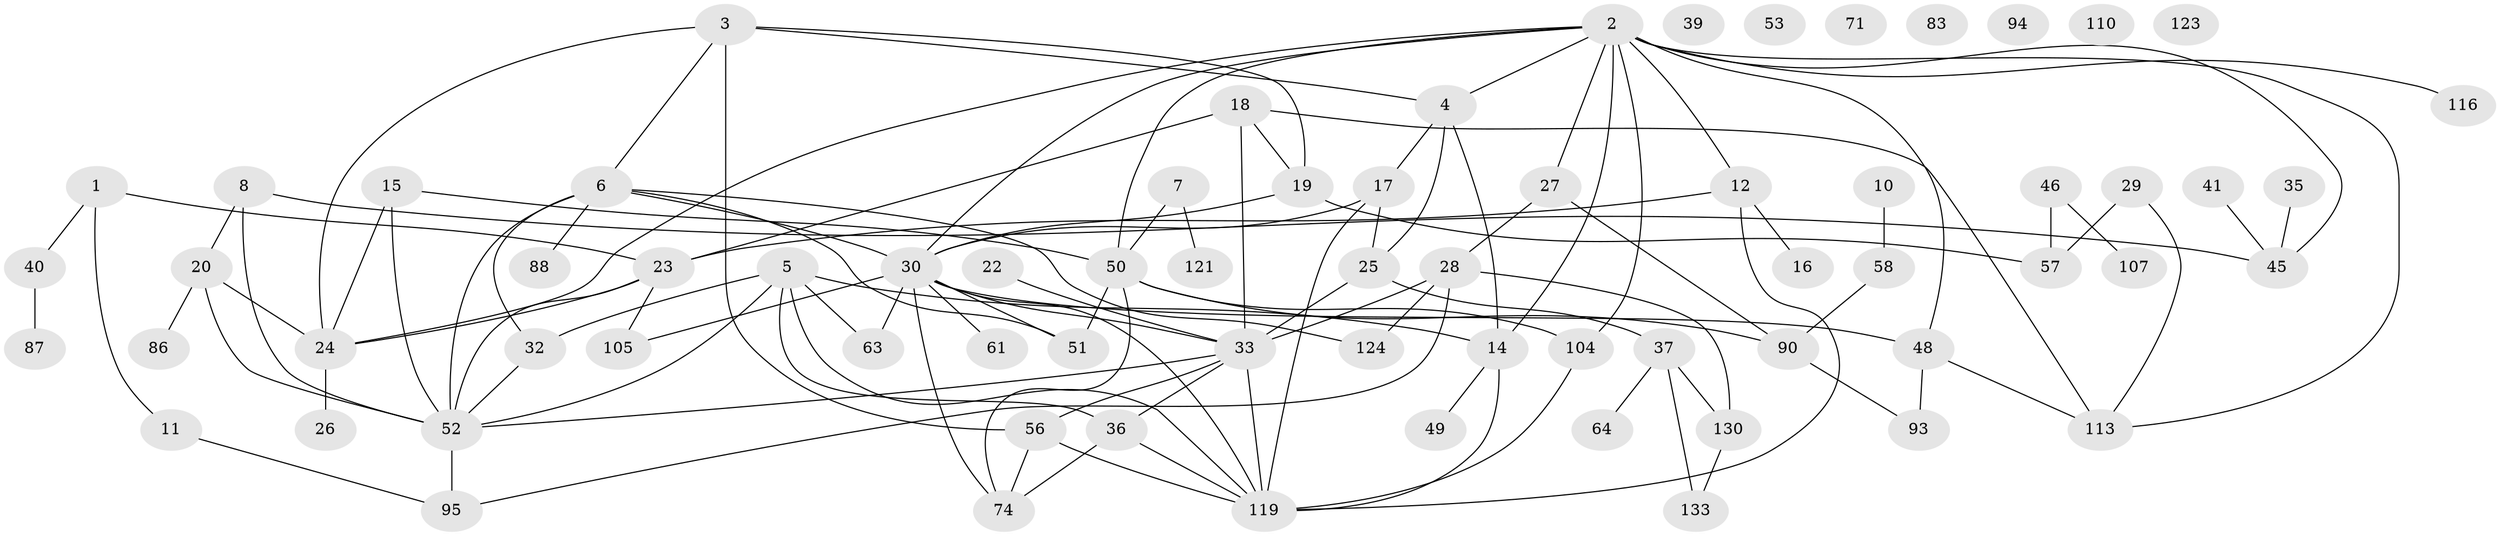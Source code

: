 // original degree distribution, {3: 0.23076923076923078, 5: 0.08391608391608392, 1: 0.20279720279720279, 4: 0.14685314685314685, 2: 0.25874125874125875, 6: 0.03496503496503497, 0: 0.03496503496503497, 8: 0.006993006993006993}
// Generated by graph-tools (version 1.1) at 2025/12/03/09/25 04:12:52]
// undirected, 71 vertices, 113 edges
graph export_dot {
graph [start="1"]
  node [color=gray90,style=filled];
  1;
  2 [super="+42+44+9"];
  3 [super="+77"];
  4 [super="+76+65"];
  5 [super="+91"];
  6 [super="+70+108"];
  7 [super="+73"];
  8;
  10;
  11 [super="+13"];
  12 [super="+118"];
  14;
  15 [super="+62"];
  16;
  17 [super="+21"];
  18;
  19 [super="+115"];
  20 [super="+69"];
  22 [super="+97+109"];
  23 [super="+47+79"];
  24 [super="+75+98"];
  25;
  26;
  27 [super="+43"];
  28 [super="+34"];
  29;
  30 [super="+122+55+84+54"];
  32 [super="+38"];
  33 [super="+60"];
  35;
  36 [super="+128+112"];
  37 [super="+81"];
  39;
  40;
  41 [super="+106"];
  45 [super="+111"];
  46;
  48 [super="+72+89"];
  49;
  50 [super="+92"];
  51;
  52 [super="+96+101+67"];
  53 [super="+132"];
  56;
  57 [super="+100+59"];
  58;
  61;
  63;
  64;
  71;
  74 [super="+82"];
  83;
  86 [super="+129"];
  87;
  88;
  90 [super="+99"];
  93;
  94 [super="+141"];
  95 [super="+117"];
  104 [super="+127"];
  105;
  107;
  110;
  113;
  116;
  119 [super="+125"];
  121;
  123;
  124;
  130;
  133;
  1 -- 40;
  1 -- 11;
  1 -- 23;
  2 -- 116;
  2 -- 14;
  2 -- 30;
  2 -- 27;
  2 -- 48;
  2 -- 4;
  2 -- 104;
  2 -- 12;
  2 -- 45;
  2 -- 113;
  2 -- 50 [weight=2];
  2 -- 24;
  3 -- 19;
  3 -- 6;
  3 -- 56;
  3 -- 24;
  3 -- 4;
  4 -- 25;
  4 -- 14;
  4 -- 17;
  5 -- 32;
  5 -- 63;
  5 -- 36;
  5 -- 52;
  5 -- 119;
  5 -- 14;
  6 -- 51;
  6 -- 88;
  6 -- 124;
  6 -- 30;
  6 -- 32 [weight=2];
  6 -- 52;
  7 -- 121;
  7 -- 50;
  8 -- 45;
  8 -- 20;
  8 -- 52;
  10 -- 58;
  11 -- 95;
  12 -- 16;
  12 -- 119 [weight=2];
  12 -- 23;
  14 -- 49;
  14 -- 119;
  15 -- 24;
  15 -- 52;
  15 -- 50;
  17 -- 25;
  17 -- 119;
  17 -- 30;
  18 -- 113;
  18 -- 19;
  18 -- 23;
  18 -- 33;
  19 -- 57;
  19 -- 30;
  20 -- 24;
  20 -- 86;
  20 -- 52;
  22 -- 33;
  23 -- 52;
  23 -- 24;
  23 -- 105;
  24 -- 26;
  25 -- 37;
  25 -- 33;
  27 -- 90;
  27 -- 28;
  28 -- 33;
  28 -- 124;
  28 -- 130;
  28 -- 95;
  29 -- 113;
  29 -- 57 [weight=2];
  30 -- 61;
  30 -- 63;
  30 -- 33 [weight=3];
  30 -- 51;
  30 -- 119 [weight=2];
  30 -- 48;
  30 -- 74;
  30 -- 105;
  32 -- 52;
  33 -- 36;
  33 -- 52;
  33 -- 119;
  33 -- 56;
  35 -- 45;
  36 -- 74;
  36 -- 119;
  37 -- 64;
  37 -- 130;
  37 -- 133;
  40 -- 87;
  41 -- 45;
  46 -- 107;
  46 -- 57;
  48 -- 113;
  48 -- 93;
  50 -- 51;
  50 -- 90;
  50 -- 74;
  50 -- 104;
  52 -- 95;
  56 -- 74;
  56 -- 119;
  58 -- 90;
  90 -- 93;
  104 -- 119;
  130 -- 133;
}
